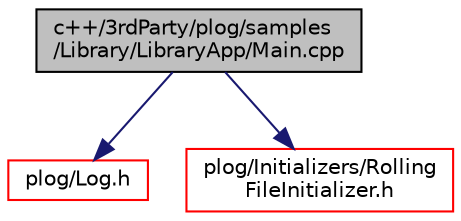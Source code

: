 digraph "c++/3rdParty/plog/samples/Library/LibraryApp/Main.cpp"
{
 // LATEX_PDF_SIZE
  bgcolor="transparent";
  edge [fontname="Helvetica",fontsize="10",labelfontname="Helvetica",labelfontsize="10"];
  node [fontname="Helvetica",fontsize="10",shape=record];
  Node1 [label="c++/3rdParty/plog/samples\l/Library/LibraryApp/Main.cpp",height=0.2,width=0.4,color="black", fillcolor="grey75", style="filled", fontcolor="black",tooltip=" "];
  Node1 -> Node2 [color="midnightblue",fontsize="10",style="solid",fontname="Helvetica"];
  Node2 [label="plog/Log.h",height=0.2,width=0.4,color="red",URL="$_log_8h.html",tooltip=" "];
  Node1 -> Node22 [color="midnightblue",fontsize="10",style="solid",fontname="Helvetica"];
  Node22 [label="plog/Initializers/Rolling\lFileInitializer.h",height=0.2,width=0.4,color="red",URL="$_rolling_file_initializer_8h.html",tooltip=" "];
}
